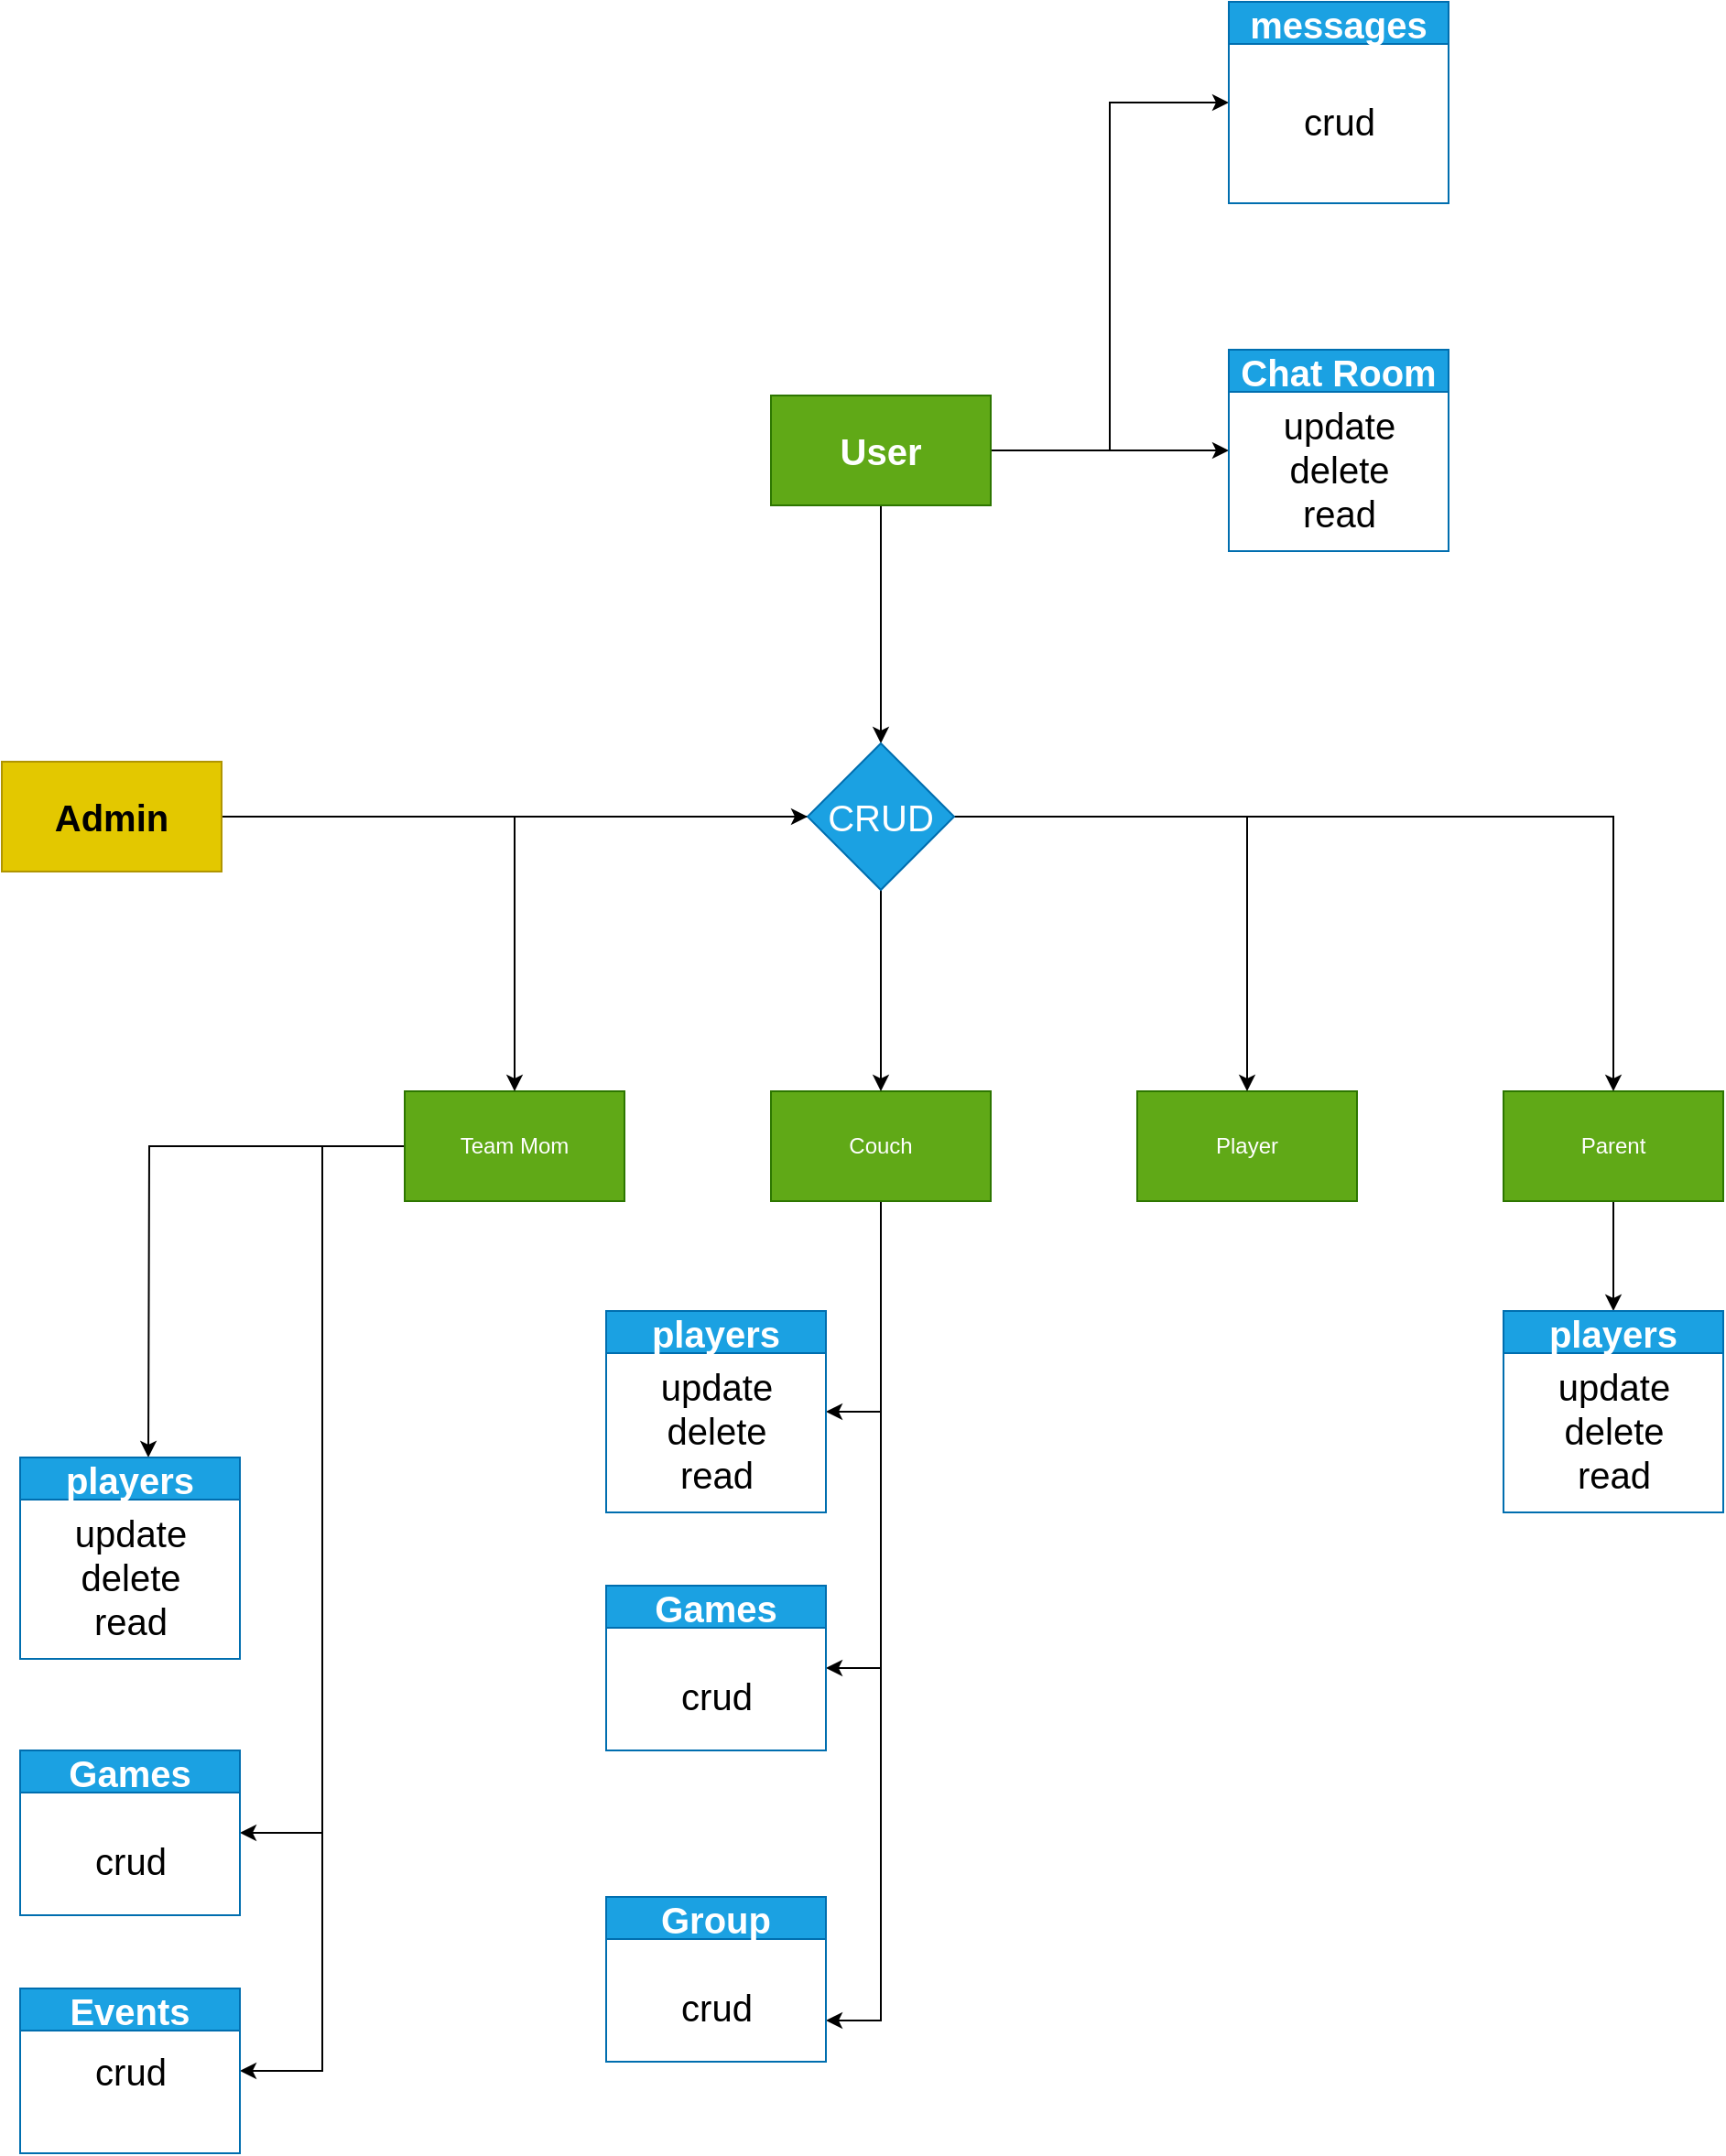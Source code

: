<mxfile version="20.6.0" type="github">
  <diagram id="dR2YhrVXA0QMAJzWjsDB" name="Page-1">
    <mxGraphModel dx="3852" dy="4241" grid="1" gridSize="10" guides="1" tooltips="1" connect="1" arrows="1" fold="1" page="1" pageScale="1" pageWidth="826" pageHeight="1169" math="0" shadow="0">
      <root>
        <mxCell id="0" />
        <mxCell id="1" parent="0" />
        <mxCell id="AuXdThYyDiFQdowmgsrM-24" value="" style="edgeStyle=orthogonalEdgeStyle;rounded=0;orthogonalLoop=1;jettySize=auto;html=1;fontSize=20;entryX=0.5;entryY=0;entryDx=0;entryDy=0;" edge="1" parent="1" source="AuXdThYyDiFQdowmgsrM-1">
          <mxGeometry relative="1" as="geometry">
            <mxPoint x="140" y="450" as="targetPoint" />
          </mxGeometry>
        </mxCell>
        <mxCell id="AuXdThYyDiFQdowmgsrM-39" style="edgeStyle=orthogonalEdgeStyle;rounded=0;orthogonalLoop=1;jettySize=auto;html=1;entryX=1;entryY=0.5;entryDx=0;entryDy=0;fontSize=20;" edge="1" parent="1" source="AuXdThYyDiFQdowmgsrM-1" target="AuXdThYyDiFQdowmgsrM-29">
          <mxGeometry relative="1" as="geometry" />
        </mxCell>
        <mxCell id="AuXdThYyDiFQdowmgsrM-40" style="edgeStyle=orthogonalEdgeStyle;rounded=0;orthogonalLoop=1;jettySize=auto;html=1;entryX=1;entryY=0.5;entryDx=0;entryDy=0;fontSize=20;" edge="1" parent="1" source="AuXdThYyDiFQdowmgsrM-1" target="AuXdThYyDiFQdowmgsrM-36">
          <mxGeometry relative="1" as="geometry" />
        </mxCell>
        <mxCell id="AuXdThYyDiFQdowmgsrM-1" value="Team Mom" style="rounded=0;whiteSpace=wrap;html=1;fillColor=#60a917;fontColor=#ffffff;strokeColor=#2D7600;" vertex="1" parent="1">
          <mxGeometry x="280" y="250" width="120" height="60" as="geometry" />
        </mxCell>
        <mxCell id="AuXdThYyDiFQdowmgsrM-22" style="edgeStyle=orthogonalEdgeStyle;rounded=0;orthogonalLoop=1;jettySize=auto;html=1;fontSize=20;" edge="1" parent="1" source="AuXdThYyDiFQdowmgsrM-2" target="AuXdThYyDiFQdowmgsrM-16">
          <mxGeometry relative="1" as="geometry" />
        </mxCell>
        <mxCell id="AuXdThYyDiFQdowmgsrM-2" value="&lt;font style=&quot;font-size: 20px;&quot;&gt;&lt;b&gt;Admin&lt;/b&gt;&lt;/font&gt;" style="rounded=0;whiteSpace=wrap;html=1;fillColor=#e3c800;fontColor=#000000;strokeColor=#B09500;" vertex="1" parent="1">
          <mxGeometry x="60" y="70" width="120" height="60" as="geometry" />
        </mxCell>
        <mxCell id="AuXdThYyDiFQdowmgsrM-44" style="edgeStyle=orthogonalEdgeStyle;rounded=0;orthogonalLoop=1;jettySize=auto;html=1;entryX=1;entryY=0.5;entryDx=0;entryDy=0;fontSize=20;" edge="1" parent="1" source="AuXdThYyDiFQdowmgsrM-3" target="AuXdThYyDiFQdowmgsrM-41">
          <mxGeometry relative="1" as="geometry" />
        </mxCell>
        <mxCell id="AuXdThYyDiFQdowmgsrM-48" style="edgeStyle=orthogonalEdgeStyle;rounded=0;orthogonalLoop=1;jettySize=auto;html=1;entryX=1;entryY=0.5;entryDx=0;entryDy=0;fontSize=20;" edge="1" parent="1" source="AuXdThYyDiFQdowmgsrM-3" target="AuXdThYyDiFQdowmgsrM-45">
          <mxGeometry relative="1" as="geometry" />
        </mxCell>
        <mxCell id="AuXdThYyDiFQdowmgsrM-67" style="edgeStyle=orthogonalEdgeStyle;rounded=0;orthogonalLoop=1;jettySize=auto;html=1;entryX=1;entryY=0.75;entryDx=0;entryDy=0;fontSize=20;" edge="1" parent="1" source="AuXdThYyDiFQdowmgsrM-3" target="AuXdThYyDiFQdowmgsrM-64">
          <mxGeometry relative="1" as="geometry" />
        </mxCell>
        <mxCell id="AuXdThYyDiFQdowmgsrM-3" value="Couch" style="rounded=0;whiteSpace=wrap;html=1;fillColor=#60a917;fontColor=#ffffff;strokeColor=#2D7600;" vertex="1" parent="1">
          <mxGeometry x="480" y="250" width="120" height="60" as="geometry" />
        </mxCell>
        <mxCell id="AuXdThYyDiFQdowmgsrM-4" value="Player" style="rounded=0;whiteSpace=wrap;html=1;fillColor=#60a917;fontColor=#ffffff;strokeColor=#2D7600;" vertex="1" parent="1">
          <mxGeometry x="680" y="250" width="120" height="60" as="geometry" />
        </mxCell>
        <mxCell id="AuXdThYyDiFQdowmgsrM-52" style="edgeStyle=orthogonalEdgeStyle;rounded=0;orthogonalLoop=1;jettySize=auto;html=1;entryX=0.5;entryY=0;entryDx=0;entryDy=0;fontSize=20;" edge="1" parent="1" source="AuXdThYyDiFQdowmgsrM-6" target="AuXdThYyDiFQdowmgsrM-49">
          <mxGeometry relative="1" as="geometry" />
        </mxCell>
        <mxCell id="AuXdThYyDiFQdowmgsrM-6" value="Parent" style="rounded=0;whiteSpace=wrap;html=1;fillColor=#60a917;fontColor=#ffffff;strokeColor=#2D7600;" vertex="1" parent="1">
          <mxGeometry x="880" y="250" width="120" height="60" as="geometry" />
        </mxCell>
        <mxCell id="AuXdThYyDiFQdowmgsrM-17" style="edgeStyle=orthogonalEdgeStyle;rounded=0;orthogonalLoop=1;jettySize=auto;html=1;entryX=0.5;entryY=0;entryDx=0;entryDy=0;fontSize=20;" edge="1" parent="1" source="AuXdThYyDiFQdowmgsrM-12" target="AuXdThYyDiFQdowmgsrM-16">
          <mxGeometry relative="1" as="geometry" />
        </mxCell>
        <mxCell id="AuXdThYyDiFQdowmgsrM-59" style="edgeStyle=orthogonalEdgeStyle;rounded=0;orthogonalLoop=1;jettySize=auto;html=1;entryX=0;entryY=0.5;entryDx=0;entryDy=0;fontSize=20;" edge="1" parent="1" source="AuXdThYyDiFQdowmgsrM-12" target="AuXdThYyDiFQdowmgsrM-53">
          <mxGeometry relative="1" as="geometry" />
        </mxCell>
        <mxCell id="AuXdThYyDiFQdowmgsrM-63" style="edgeStyle=orthogonalEdgeStyle;rounded=0;orthogonalLoop=1;jettySize=auto;html=1;entryX=0;entryY=0.5;entryDx=0;entryDy=0;fontSize=20;" edge="1" parent="1" source="AuXdThYyDiFQdowmgsrM-12" target="AuXdThYyDiFQdowmgsrM-60">
          <mxGeometry relative="1" as="geometry" />
        </mxCell>
        <mxCell id="AuXdThYyDiFQdowmgsrM-12" value="&lt;b&gt;User&lt;/b&gt;" style="rounded=0;whiteSpace=wrap;html=1;fontSize=20;fillColor=#60a917;fontColor=#ffffff;strokeColor=#2D7600;" vertex="1" parent="1">
          <mxGeometry x="480" y="-130" width="120" height="60" as="geometry" />
        </mxCell>
        <mxCell id="AuXdThYyDiFQdowmgsrM-18" style="edgeStyle=orthogonalEdgeStyle;rounded=0;orthogonalLoop=1;jettySize=auto;html=1;entryX=0.5;entryY=0;entryDx=0;entryDy=0;fontSize=20;" edge="1" parent="1" source="AuXdThYyDiFQdowmgsrM-16" target="AuXdThYyDiFQdowmgsrM-1">
          <mxGeometry relative="1" as="geometry" />
        </mxCell>
        <mxCell id="AuXdThYyDiFQdowmgsrM-19" style="edgeStyle=orthogonalEdgeStyle;rounded=0;orthogonalLoop=1;jettySize=auto;html=1;entryX=0.5;entryY=0;entryDx=0;entryDy=0;fontSize=20;" edge="1" parent="1" source="AuXdThYyDiFQdowmgsrM-16" target="AuXdThYyDiFQdowmgsrM-3">
          <mxGeometry relative="1" as="geometry" />
        </mxCell>
        <mxCell id="AuXdThYyDiFQdowmgsrM-20" style="edgeStyle=orthogonalEdgeStyle;rounded=0;orthogonalLoop=1;jettySize=auto;html=1;fontSize=20;" edge="1" parent="1" source="AuXdThYyDiFQdowmgsrM-16" target="AuXdThYyDiFQdowmgsrM-4">
          <mxGeometry relative="1" as="geometry" />
        </mxCell>
        <mxCell id="AuXdThYyDiFQdowmgsrM-21" style="edgeStyle=orthogonalEdgeStyle;rounded=0;orthogonalLoop=1;jettySize=auto;html=1;entryX=0.5;entryY=0;entryDx=0;entryDy=0;fontSize=20;" edge="1" parent="1" source="AuXdThYyDiFQdowmgsrM-16" target="AuXdThYyDiFQdowmgsrM-6">
          <mxGeometry relative="1" as="geometry" />
        </mxCell>
        <mxCell id="AuXdThYyDiFQdowmgsrM-16" value="CRUD" style="rhombus;whiteSpace=wrap;html=1;fontSize=20;fillColor=#1ba1e2;fontColor=#ffffff;strokeColor=#006EAF;" vertex="1" parent="1">
          <mxGeometry x="500" y="60" width="80" height="80" as="geometry" />
        </mxCell>
        <mxCell id="AuXdThYyDiFQdowmgsrM-27" value="players" style="swimlane;whiteSpace=wrap;html=1;fontSize=20;fillColor=#1ba1e2;fontColor=#ffffff;strokeColor=#006EAF;" vertex="1" parent="1">
          <mxGeometry x="70" y="450" width="120" height="110" as="geometry" />
        </mxCell>
        <mxCell id="AuXdThYyDiFQdowmgsrM-28" value="update&lt;br&gt;delete&lt;br&gt;read" style="text;html=1;align=center;verticalAlign=middle;resizable=0;points=[];autosize=1;strokeColor=none;fillColor=none;fontSize=20;" vertex="1" parent="AuXdThYyDiFQdowmgsrM-27">
          <mxGeometry x="20" y="20" width="80" height="90" as="geometry" />
        </mxCell>
        <mxCell id="AuXdThYyDiFQdowmgsrM-29" value="Games" style="swimlane;whiteSpace=wrap;html=1;fontSize=20;fillColor=#1ba1e2;fontColor=#ffffff;strokeColor=#006EAF;" vertex="1" parent="1">
          <mxGeometry x="70" y="610" width="120" height="90" as="geometry" />
        </mxCell>
        <mxCell id="AuXdThYyDiFQdowmgsrM-30" value="crud" style="text;html=1;align=center;verticalAlign=middle;resizable=0;points=[];autosize=1;strokeColor=none;fillColor=none;fontSize=20;" vertex="1" parent="AuXdThYyDiFQdowmgsrM-29">
          <mxGeometry x="30" y="40" width="60" height="40" as="geometry" />
        </mxCell>
        <mxCell id="AuXdThYyDiFQdowmgsrM-36" value="Events" style="swimlane;whiteSpace=wrap;html=1;fontSize=20;fillColor=#1ba1e2;fontColor=#ffffff;strokeColor=#006EAF;" vertex="1" parent="1">
          <mxGeometry x="70" y="740" width="120" height="90" as="geometry" />
        </mxCell>
        <mxCell id="AuXdThYyDiFQdowmgsrM-37" value="crud" style="text;html=1;align=center;verticalAlign=middle;resizable=0;points=[];autosize=1;strokeColor=none;fillColor=none;fontSize=20;" vertex="1" parent="AuXdThYyDiFQdowmgsrM-36">
          <mxGeometry x="30" y="25" width="60" height="40" as="geometry" />
        </mxCell>
        <mxCell id="AuXdThYyDiFQdowmgsrM-41" value="players" style="swimlane;whiteSpace=wrap;html=1;fontSize=20;fillColor=#1ba1e2;fontColor=#ffffff;strokeColor=#006EAF;" vertex="1" parent="1">
          <mxGeometry x="390" y="370" width="120" height="110" as="geometry" />
        </mxCell>
        <mxCell id="AuXdThYyDiFQdowmgsrM-42" value="update&lt;br&gt;delete&lt;br&gt;read" style="text;html=1;align=center;verticalAlign=middle;resizable=0;points=[];autosize=1;strokeColor=none;fillColor=none;fontSize=20;" vertex="1" parent="AuXdThYyDiFQdowmgsrM-41">
          <mxGeometry x="20" y="20" width="80" height="90" as="geometry" />
        </mxCell>
        <mxCell id="AuXdThYyDiFQdowmgsrM-45" value="Games" style="swimlane;whiteSpace=wrap;html=1;fontSize=20;fillColor=#1ba1e2;fontColor=#ffffff;strokeColor=#006EAF;" vertex="1" parent="1">
          <mxGeometry x="390" y="520" width="120" height="90" as="geometry" />
        </mxCell>
        <mxCell id="AuXdThYyDiFQdowmgsrM-46" value="crud" style="text;html=1;align=center;verticalAlign=middle;resizable=0;points=[];autosize=1;strokeColor=none;fillColor=none;fontSize=20;" vertex="1" parent="AuXdThYyDiFQdowmgsrM-45">
          <mxGeometry x="30" y="40" width="60" height="40" as="geometry" />
        </mxCell>
        <mxCell id="AuXdThYyDiFQdowmgsrM-49" value="players" style="swimlane;whiteSpace=wrap;html=1;fontSize=20;fillColor=#1ba1e2;fontColor=#ffffff;strokeColor=#006EAF;" vertex="1" parent="1">
          <mxGeometry x="880" y="370" width="120" height="110" as="geometry" />
        </mxCell>
        <mxCell id="AuXdThYyDiFQdowmgsrM-50" value="update&lt;br&gt;delete&lt;br&gt;read" style="text;html=1;align=center;verticalAlign=middle;resizable=0;points=[];autosize=1;strokeColor=none;fillColor=none;fontSize=20;" vertex="1" parent="AuXdThYyDiFQdowmgsrM-49">
          <mxGeometry x="20" y="20" width="80" height="90" as="geometry" />
        </mxCell>
        <mxCell id="AuXdThYyDiFQdowmgsrM-53" value="Chat Room" style="swimlane;whiteSpace=wrap;html=1;fontSize=20;fillColor=#1ba1e2;fontColor=#ffffff;strokeColor=#006EAF;" vertex="1" parent="1">
          <mxGeometry x="730" y="-155" width="120" height="110" as="geometry" />
        </mxCell>
        <mxCell id="AuXdThYyDiFQdowmgsrM-54" value="update&lt;br&gt;delete&lt;br&gt;read" style="text;html=1;align=center;verticalAlign=middle;resizable=0;points=[];autosize=1;strokeColor=none;fillColor=none;fontSize=20;" vertex="1" parent="AuXdThYyDiFQdowmgsrM-53">
          <mxGeometry x="20" y="20" width="80" height="90" as="geometry" />
        </mxCell>
        <mxCell id="AuXdThYyDiFQdowmgsrM-60" value="messages" style="swimlane;whiteSpace=wrap;html=1;fontSize=20;fillColor=#1ba1e2;fontColor=#ffffff;strokeColor=#006EAF;" vertex="1" parent="1">
          <mxGeometry x="730" y="-345" width="120" height="110" as="geometry" />
        </mxCell>
        <mxCell id="AuXdThYyDiFQdowmgsrM-61" value="crud&lt;br&gt;" style="text;html=1;align=center;verticalAlign=middle;resizable=0;points=[];autosize=1;strokeColor=none;fillColor=none;fontSize=20;" vertex="1" parent="AuXdThYyDiFQdowmgsrM-60">
          <mxGeometry x="30" y="45" width="60" height="40" as="geometry" />
        </mxCell>
        <mxCell id="AuXdThYyDiFQdowmgsrM-64" value="Group" style="swimlane;whiteSpace=wrap;html=1;fontSize=20;startSize=23;fillColor=#1ba1e2;fontColor=#ffffff;strokeColor=#006EAF;" vertex="1" parent="1">
          <mxGeometry x="390" y="690" width="120" height="90" as="geometry" />
        </mxCell>
        <mxCell id="AuXdThYyDiFQdowmgsrM-65" value="crud" style="text;html=1;align=center;verticalAlign=middle;resizable=0;points=[];autosize=1;strokeColor=none;fillColor=none;fontSize=20;" vertex="1" parent="AuXdThYyDiFQdowmgsrM-64">
          <mxGeometry x="30" y="40" width="60" height="40" as="geometry" />
        </mxCell>
      </root>
    </mxGraphModel>
  </diagram>
</mxfile>
